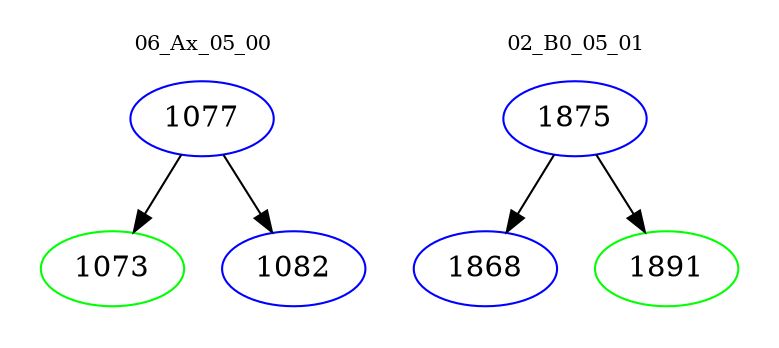 digraph{
subgraph cluster_0 {
color = white
label = "06_Ax_05_00";
fontsize=10;
T0_1077 [label="1077", color="blue"]
T0_1077 -> T0_1073 [color="black"]
T0_1073 [label="1073", color="green"]
T0_1077 -> T0_1082 [color="black"]
T0_1082 [label="1082", color="blue"]
}
subgraph cluster_1 {
color = white
label = "02_B0_05_01";
fontsize=10;
T1_1875 [label="1875", color="blue"]
T1_1875 -> T1_1868 [color="black"]
T1_1868 [label="1868", color="blue"]
T1_1875 -> T1_1891 [color="black"]
T1_1891 [label="1891", color="green"]
}
}
